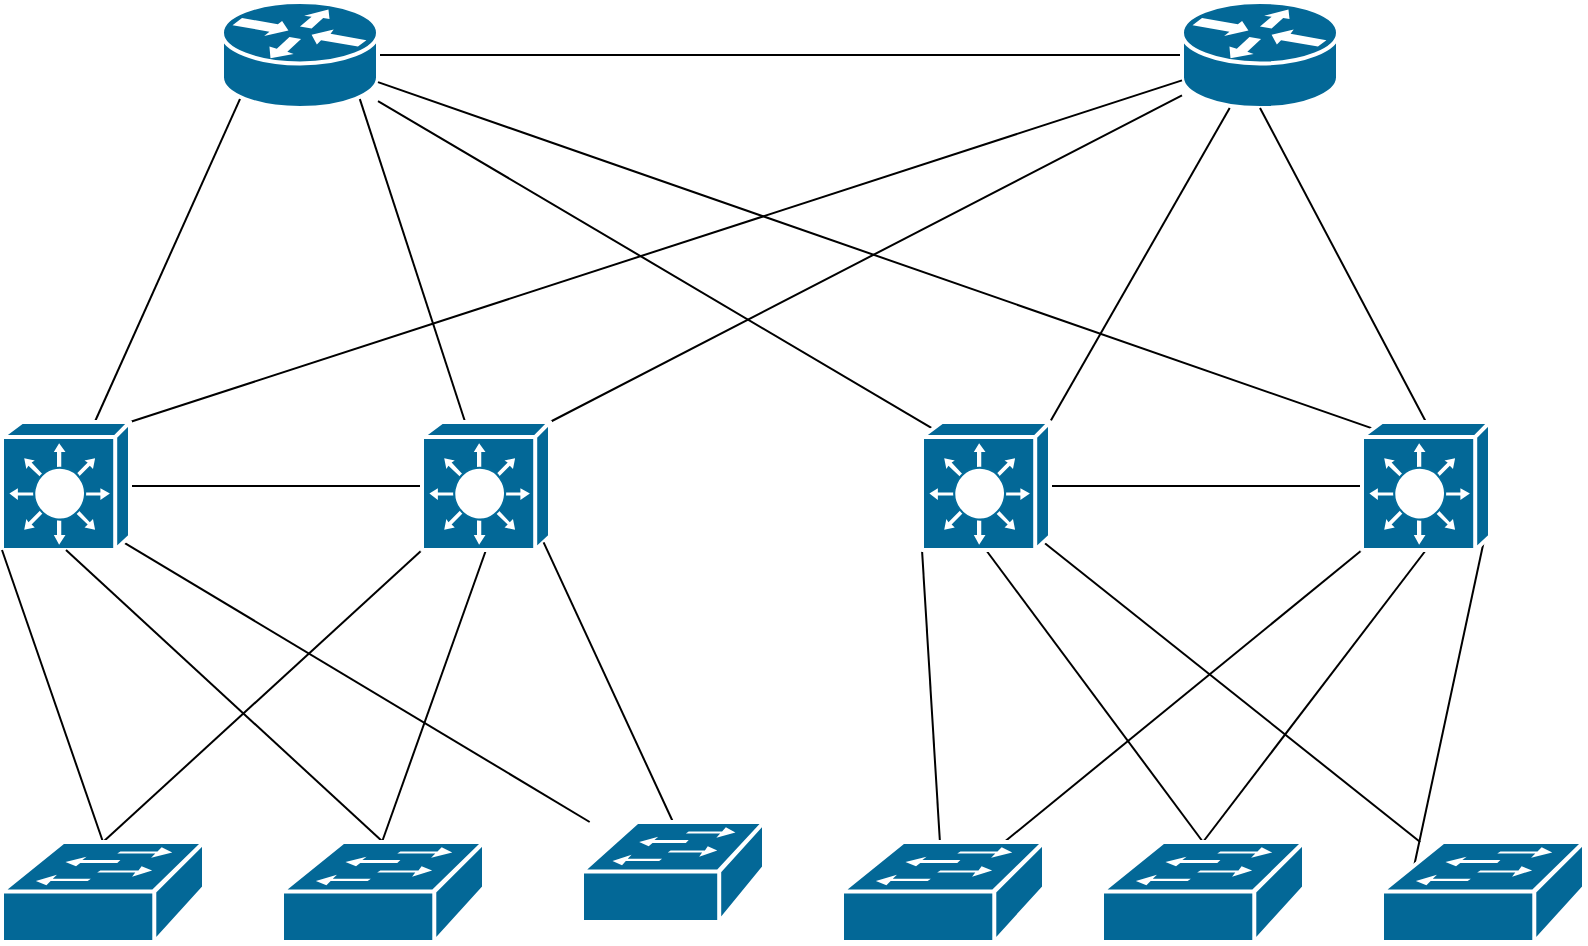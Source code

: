 <mxfile version="15.4.1" type="github">
  <diagram id="6a731a19-8d31-9384-78a2-239565b7b9f0" name="Page-1">
    <mxGraphModel dx="1422" dy="839" grid="1" gridSize="10" guides="1" tooltips="1" connect="1" arrows="1" fold="1" page="1" pageScale="1" pageWidth="827" pageHeight="1169" background="none" math="0" shadow="0">
      <root>
        <mxCell id="0" />
        <mxCell id="1" parent="0" />
        <mxCell id="o0674zLys5y1olf2XQM8-2272" style="edgeStyle=none;rounded=0;orthogonalLoop=1;jettySize=auto;html=1;exitX=0.12;exitY=0.9;exitDx=0;exitDy=0;exitPerimeter=0;endArrow=none;endFill=0;" edge="1" parent="1" source="o0674zLys5y1olf2XQM8-2257" target="o0674zLys5y1olf2XQM8-2259">
          <mxGeometry relative="1" as="geometry" />
        </mxCell>
        <mxCell id="o0674zLys5y1olf2XQM8-2273" style="edgeStyle=none;rounded=0;orthogonalLoop=1;jettySize=auto;html=1;exitX=0.88;exitY=0.9;exitDx=0;exitDy=0;exitPerimeter=0;endArrow=none;endFill=0;" edge="1" parent="1" source="o0674zLys5y1olf2XQM8-2257" target="o0674zLys5y1olf2XQM8-2260">
          <mxGeometry relative="1" as="geometry" />
        </mxCell>
        <mxCell id="o0674zLys5y1olf2XQM8-2295" style="edgeStyle=none;rounded=0;orthogonalLoop=1;jettySize=auto;html=1;exitX=1;exitY=0.5;exitDx=0;exitDy=0;exitPerimeter=0;endArrow=none;endFill=0;" edge="1" parent="1" source="o0674zLys5y1olf2XQM8-2257" target="o0674zLys5y1olf2XQM8-2258">
          <mxGeometry relative="1" as="geometry" />
        </mxCell>
        <mxCell id="o0674zLys5y1olf2XQM8-2257" value="" style="shape=mxgraph.cisco.routers.router;sketch=0;html=1;pointerEvents=1;dashed=0;fillColor=#036897;strokeColor=#ffffff;strokeWidth=2;verticalLabelPosition=bottom;verticalAlign=top;align=center;outlineConnect=0;" vertex="1" parent="1">
          <mxGeometry x="130" y="190" width="78" height="53" as="geometry" />
        </mxCell>
        <mxCell id="o0674zLys5y1olf2XQM8-2258" value="" style="shape=mxgraph.cisco.routers.router;sketch=0;html=1;pointerEvents=1;dashed=0;fillColor=#036897;strokeColor=#ffffff;strokeWidth=2;verticalLabelPosition=bottom;verticalAlign=top;align=center;outlineConnect=0;" vertex="1" parent="1">
          <mxGeometry x="610" y="190" width="78" height="53" as="geometry" />
        </mxCell>
        <mxCell id="o0674zLys5y1olf2XQM8-2280" style="edgeStyle=none;rounded=0;orthogonalLoop=1;jettySize=auto;html=1;exitX=1;exitY=0;exitDx=0;exitDy=0;exitPerimeter=0;endArrow=none;endFill=0;" edge="1" parent="1" source="o0674zLys5y1olf2XQM8-2259" target="o0674zLys5y1olf2XQM8-2258">
          <mxGeometry relative="1" as="geometry" />
        </mxCell>
        <mxCell id="o0674zLys5y1olf2XQM8-2285" style="edgeStyle=none;rounded=0;orthogonalLoop=1;jettySize=auto;html=1;exitX=0.95;exitY=0.94;exitDx=0;exitDy=0;exitPerimeter=0;endArrow=none;endFill=0;" edge="1" parent="1" source="o0674zLys5y1olf2XQM8-2259" target="o0674zLys5y1olf2XQM8-2268">
          <mxGeometry relative="1" as="geometry" />
        </mxCell>
        <mxCell id="o0674zLys5y1olf2XQM8-2294" style="edgeStyle=none;rounded=0;orthogonalLoop=1;jettySize=auto;html=1;exitX=1;exitY=0.5;exitDx=0;exitDy=0;exitPerimeter=0;entryX=0;entryY=0.5;entryDx=0;entryDy=0;entryPerimeter=0;endArrow=none;endFill=0;" edge="1" parent="1" source="o0674zLys5y1olf2XQM8-2259" target="o0674zLys5y1olf2XQM8-2260">
          <mxGeometry relative="1" as="geometry" />
        </mxCell>
        <mxCell id="o0674zLys5y1olf2XQM8-2259" value="" style="shape=mxgraph.cisco.switches.layer_3_switch;sketch=0;html=1;pointerEvents=1;dashed=0;fillColor=#036897;strokeColor=#ffffff;strokeWidth=2;verticalLabelPosition=bottom;verticalAlign=top;align=center;outlineConnect=0;" vertex="1" parent="1">
          <mxGeometry x="20" y="400" width="64" height="64" as="geometry" />
        </mxCell>
        <mxCell id="o0674zLys5y1olf2XQM8-2278" style="edgeStyle=none;rounded=0;orthogonalLoop=1;jettySize=auto;html=1;exitX=1;exitY=0;exitDx=0;exitDy=0;exitPerimeter=0;endArrow=none;endFill=0;" edge="1" parent="1" source="o0674zLys5y1olf2XQM8-2260" target="o0674zLys5y1olf2XQM8-2258">
          <mxGeometry relative="1" as="geometry" />
        </mxCell>
        <mxCell id="o0674zLys5y1olf2XQM8-2282" style="edgeStyle=none;rounded=0;orthogonalLoop=1;jettySize=auto;html=1;exitX=0;exitY=1;exitDx=0;exitDy=0;exitPerimeter=0;entryX=0.5;entryY=0;entryDx=0;entryDy=0;entryPerimeter=0;endArrow=none;endFill=0;" edge="1" parent="1" source="o0674zLys5y1olf2XQM8-2260" target="o0674zLys5y1olf2XQM8-2264">
          <mxGeometry relative="1" as="geometry" />
        </mxCell>
        <mxCell id="o0674zLys5y1olf2XQM8-2284" style="edgeStyle=none;rounded=0;orthogonalLoop=1;jettySize=auto;html=1;exitX=0.5;exitY=1;exitDx=0;exitDy=0;exitPerimeter=0;endArrow=none;endFill=0;" edge="1" parent="1" source="o0674zLys5y1olf2XQM8-2260">
          <mxGeometry relative="1" as="geometry">
            <mxPoint x="210" y="610" as="targetPoint" />
          </mxGeometry>
        </mxCell>
        <mxCell id="o0674zLys5y1olf2XQM8-2260" value="" style="shape=mxgraph.cisco.switches.layer_3_switch;sketch=0;html=1;pointerEvents=1;dashed=0;fillColor=#036897;strokeColor=#ffffff;strokeWidth=2;verticalLabelPosition=bottom;verticalAlign=top;align=center;outlineConnect=0;" vertex="1" parent="1">
          <mxGeometry x="230" y="400" width="64" height="64" as="geometry" />
        </mxCell>
        <mxCell id="o0674zLys5y1olf2XQM8-2274" style="edgeStyle=none;rounded=0;orthogonalLoop=1;jettySize=auto;html=1;exitX=1;exitY=0;exitDx=0;exitDy=0;exitPerimeter=0;endArrow=none;endFill=0;" edge="1" parent="1" source="o0674zLys5y1olf2XQM8-2261" target="o0674zLys5y1olf2XQM8-2258">
          <mxGeometry relative="1" as="geometry" />
        </mxCell>
        <mxCell id="o0674zLys5y1olf2XQM8-2277" style="edgeStyle=none;rounded=0;orthogonalLoop=1;jettySize=auto;html=1;exitX=0.08;exitY=0.05;exitDx=0;exitDy=0;exitPerimeter=0;endArrow=none;endFill=0;" edge="1" parent="1" source="o0674zLys5y1olf2XQM8-2261" target="o0674zLys5y1olf2XQM8-2257">
          <mxGeometry relative="1" as="geometry" />
        </mxCell>
        <mxCell id="o0674zLys5y1olf2XQM8-2287" style="edgeStyle=none;rounded=0;orthogonalLoop=1;jettySize=auto;html=1;exitX=0;exitY=1;exitDx=0;exitDy=0;exitPerimeter=0;endArrow=none;endFill=0;" edge="1" parent="1" source="o0674zLys5y1olf2XQM8-2261" target="o0674zLys5y1olf2XQM8-2269">
          <mxGeometry relative="1" as="geometry" />
        </mxCell>
        <mxCell id="o0674zLys5y1olf2XQM8-2288" style="edgeStyle=none;rounded=0;orthogonalLoop=1;jettySize=auto;html=1;exitX=0.5;exitY=1;exitDx=0;exitDy=0;exitPerimeter=0;entryX=0.5;entryY=0;entryDx=0;entryDy=0;entryPerimeter=0;endArrow=none;endFill=0;" edge="1" parent="1" source="o0674zLys5y1olf2XQM8-2261" target="o0674zLys5y1olf2XQM8-2270">
          <mxGeometry relative="1" as="geometry" />
        </mxCell>
        <mxCell id="o0674zLys5y1olf2XQM8-2289" style="edgeStyle=none;rounded=0;orthogonalLoop=1;jettySize=auto;html=1;exitX=0.95;exitY=0.94;exitDx=0;exitDy=0;exitPerimeter=0;endArrow=none;endFill=0;" edge="1" parent="1" source="o0674zLys5y1olf2XQM8-2261" target="o0674zLys5y1olf2XQM8-2271">
          <mxGeometry relative="1" as="geometry" />
        </mxCell>
        <mxCell id="o0674zLys5y1olf2XQM8-2293" style="edgeStyle=none;rounded=0;orthogonalLoop=1;jettySize=auto;html=1;exitX=1;exitY=0.5;exitDx=0;exitDy=0;exitPerimeter=0;entryX=0;entryY=0.5;entryDx=0;entryDy=0;entryPerimeter=0;endArrow=none;endFill=0;" edge="1" parent="1" source="o0674zLys5y1olf2XQM8-2261" target="o0674zLys5y1olf2XQM8-2262">
          <mxGeometry relative="1" as="geometry" />
        </mxCell>
        <mxCell id="o0674zLys5y1olf2XQM8-2261" value="" style="shape=mxgraph.cisco.switches.layer_3_switch;sketch=0;html=1;pointerEvents=1;dashed=0;fillColor=#036897;strokeColor=#ffffff;strokeWidth=2;verticalLabelPosition=bottom;verticalAlign=top;align=center;outlineConnect=0;" vertex="1" parent="1">
          <mxGeometry x="480" y="400" width="64" height="64" as="geometry" />
        </mxCell>
        <mxCell id="o0674zLys5y1olf2XQM8-2275" style="edgeStyle=none;rounded=0;orthogonalLoop=1;jettySize=auto;html=1;exitX=0.5;exitY=0;exitDx=0;exitDy=0;exitPerimeter=0;entryX=0.5;entryY=1;entryDx=0;entryDy=0;entryPerimeter=0;endArrow=none;endFill=0;" edge="1" parent="1" source="o0674zLys5y1olf2XQM8-2262" target="o0674zLys5y1olf2XQM8-2258">
          <mxGeometry relative="1" as="geometry" />
        </mxCell>
        <mxCell id="o0674zLys5y1olf2XQM8-2279" style="edgeStyle=none;rounded=0;orthogonalLoop=1;jettySize=auto;html=1;exitX=0.08;exitY=0.05;exitDx=0;exitDy=0;exitPerimeter=0;endArrow=none;endFill=0;" edge="1" parent="1" source="o0674zLys5y1olf2XQM8-2262" target="o0674zLys5y1olf2XQM8-2257">
          <mxGeometry relative="1" as="geometry" />
        </mxCell>
        <mxCell id="o0674zLys5y1olf2XQM8-2290" style="edgeStyle=none;rounded=0;orthogonalLoop=1;jettySize=auto;html=1;exitX=0;exitY=1;exitDx=0;exitDy=0;exitPerimeter=0;endArrow=none;endFill=0;" edge="1" parent="1" source="o0674zLys5y1olf2XQM8-2262" target="o0674zLys5y1olf2XQM8-2269">
          <mxGeometry relative="1" as="geometry" />
        </mxCell>
        <mxCell id="o0674zLys5y1olf2XQM8-2291" style="edgeStyle=none;rounded=0;orthogonalLoop=1;jettySize=auto;html=1;exitX=0.5;exitY=1;exitDx=0;exitDy=0;exitPerimeter=0;entryX=0.5;entryY=0;entryDx=0;entryDy=0;entryPerimeter=0;endArrow=none;endFill=0;" edge="1" parent="1" source="o0674zLys5y1olf2XQM8-2262" target="o0674zLys5y1olf2XQM8-2270">
          <mxGeometry relative="1" as="geometry" />
        </mxCell>
        <mxCell id="o0674zLys5y1olf2XQM8-2292" style="edgeStyle=none;rounded=0;orthogonalLoop=1;jettySize=auto;html=1;exitX=0.95;exitY=0.94;exitDx=0;exitDy=0;exitPerimeter=0;entryX=0.16;entryY=0.23;entryDx=0;entryDy=0;entryPerimeter=0;endArrow=none;endFill=0;" edge="1" parent="1" source="o0674zLys5y1olf2XQM8-2262" target="o0674zLys5y1olf2XQM8-2271">
          <mxGeometry relative="1" as="geometry" />
        </mxCell>
        <mxCell id="o0674zLys5y1olf2XQM8-2262" value="" style="shape=mxgraph.cisco.switches.layer_3_switch;sketch=0;html=1;pointerEvents=1;dashed=0;fillColor=#036897;strokeColor=#ffffff;strokeWidth=2;verticalLabelPosition=bottom;verticalAlign=top;align=center;outlineConnect=0;" vertex="1" parent="1">
          <mxGeometry x="700" y="400" width="64" height="64" as="geometry" />
        </mxCell>
        <mxCell id="o0674zLys5y1olf2XQM8-2281" style="edgeStyle=none;rounded=0;orthogonalLoop=1;jettySize=auto;html=1;exitX=0.5;exitY=0;exitDx=0;exitDy=0;exitPerimeter=0;entryX=0;entryY=1;entryDx=0;entryDy=0;entryPerimeter=0;endArrow=none;endFill=0;" edge="1" parent="1" source="o0674zLys5y1olf2XQM8-2264" target="o0674zLys5y1olf2XQM8-2259">
          <mxGeometry relative="1" as="geometry" />
        </mxCell>
        <mxCell id="o0674zLys5y1olf2XQM8-2264" value="" style="shape=mxgraph.cisco.switches.workgroup_switch;sketch=0;html=1;pointerEvents=1;dashed=0;fillColor=#036897;strokeColor=#ffffff;strokeWidth=2;verticalLabelPosition=bottom;verticalAlign=top;align=center;outlineConnect=0;" vertex="1" parent="1">
          <mxGeometry x="20" y="610" width="101" height="50" as="geometry" />
        </mxCell>
        <mxCell id="o0674zLys5y1olf2XQM8-2283" style="edgeStyle=none;rounded=0;orthogonalLoop=1;jettySize=auto;html=1;exitX=0.5;exitY=0;exitDx=0;exitDy=0;exitPerimeter=0;entryX=0.5;entryY=1;entryDx=0;entryDy=0;entryPerimeter=0;endArrow=none;endFill=0;" edge="1" parent="1" source="o0674zLys5y1olf2XQM8-2267" target="o0674zLys5y1olf2XQM8-2259">
          <mxGeometry relative="1" as="geometry" />
        </mxCell>
        <mxCell id="o0674zLys5y1olf2XQM8-2267" value="" style="shape=mxgraph.cisco.switches.workgroup_switch;sketch=0;html=1;pointerEvents=1;dashed=0;fillColor=#036897;strokeColor=#ffffff;strokeWidth=2;verticalLabelPosition=bottom;verticalAlign=top;align=center;outlineConnect=0;" vertex="1" parent="1">
          <mxGeometry x="160" y="610" width="101" height="50" as="geometry" />
        </mxCell>
        <mxCell id="o0674zLys5y1olf2XQM8-2286" style="edgeStyle=none;rounded=0;orthogonalLoop=1;jettySize=auto;html=1;exitX=0.5;exitY=0;exitDx=0;exitDy=0;exitPerimeter=0;entryX=0.95;entryY=0.94;entryDx=0;entryDy=0;entryPerimeter=0;endArrow=none;endFill=0;" edge="1" parent="1" source="o0674zLys5y1olf2XQM8-2268" target="o0674zLys5y1olf2XQM8-2260">
          <mxGeometry relative="1" as="geometry" />
        </mxCell>
        <mxCell id="o0674zLys5y1olf2XQM8-2268" value="" style="shape=mxgraph.cisco.switches.workgroup_switch;sketch=0;html=1;pointerEvents=1;dashed=0;fillColor=#036897;strokeColor=#ffffff;strokeWidth=2;verticalLabelPosition=bottom;verticalAlign=top;align=center;outlineConnect=0;" vertex="1" parent="1">
          <mxGeometry x="310" y="600" width="91" height="50" as="geometry" />
        </mxCell>
        <mxCell id="o0674zLys5y1olf2XQM8-2269" value="" style="shape=mxgraph.cisco.switches.workgroup_switch;sketch=0;html=1;pointerEvents=1;dashed=0;fillColor=#036897;strokeColor=#ffffff;strokeWidth=2;verticalLabelPosition=bottom;verticalAlign=top;align=center;outlineConnect=0;" vertex="1" parent="1">
          <mxGeometry x="440" y="610" width="101" height="50" as="geometry" />
        </mxCell>
        <mxCell id="o0674zLys5y1olf2XQM8-2270" value="" style="shape=mxgraph.cisco.switches.workgroup_switch;sketch=0;html=1;pointerEvents=1;dashed=0;fillColor=#036897;strokeColor=#ffffff;strokeWidth=2;verticalLabelPosition=bottom;verticalAlign=top;align=center;outlineConnect=0;" vertex="1" parent="1">
          <mxGeometry x="570" y="610" width="101" height="50" as="geometry" />
        </mxCell>
        <mxCell id="o0674zLys5y1olf2XQM8-2271" value="" style="shape=mxgraph.cisco.switches.workgroup_switch;sketch=0;html=1;pointerEvents=1;dashed=0;fillColor=#036897;strokeColor=#ffffff;strokeWidth=2;verticalLabelPosition=bottom;verticalAlign=top;align=center;outlineConnect=0;" vertex="1" parent="1">
          <mxGeometry x="710" y="610" width="101" height="50" as="geometry" />
        </mxCell>
      </root>
    </mxGraphModel>
  </diagram>
</mxfile>

